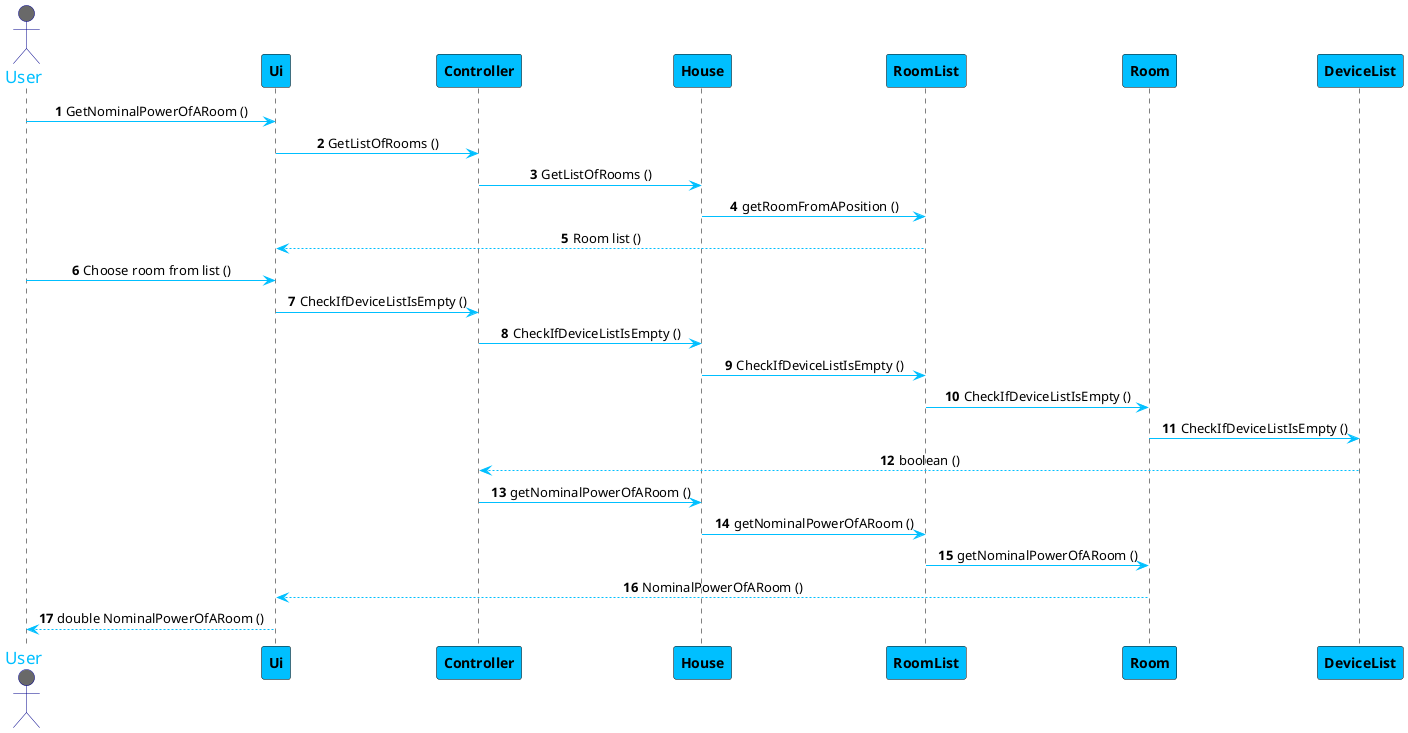 @startuml
skinparam sequenceMessageAlign center
skinparam sequence {
	ArrowColor DeepSkyBlue
	ActorBorderColor DarkBlue
	LifeLineBorderColor black
	LifeLineBackgroundColor #A9DCDF

	ParticipantBorderColor Black
	ParticipantBackgroundColor DeepSkyBlue
	ParticipantFontStyle Bold

	ActorBackgroundColor DimGrey
	ActorFontColor DeepSkyBlue
	ActorFontSize 17
	ActorFontName Aapex
}

autonumber
actor User
User -> Ui: GetNominalPowerOfARoom ()
Ui -> Controller: GetListOfRooms ()
Controller -> House: GetListOfRooms ()

House -> RoomList: getRoomFromAPosition ()
Ui <-- RoomList: Room list ()

User -> Ui: Choose room from list ()
Ui -> Controller: CheckIfDeviceListIsEmpty ()
Controller -> House: CheckIfDeviceListIsEmpty ()
House -> RoomList: CheckIfDeviceListIsEmpty ()
RoomList -> Room: CheckIfDeviceListIsEmpty ()
Room -> DeviceList: CheckIfDeviceListIsEmpty ()
Controller <-- DeviceList: boolean ()


Controller -> House: getNominalPowerOfARoom ()
House -> RoomList: getNominalPowerOfARoom ()
RoomList -> Room: getNominalPowerOfARoom ()
Ui <-- Room: NominalPowerOfARoom ()
User <-- Ui: double NominalPowerOfARoom ()
@enduml